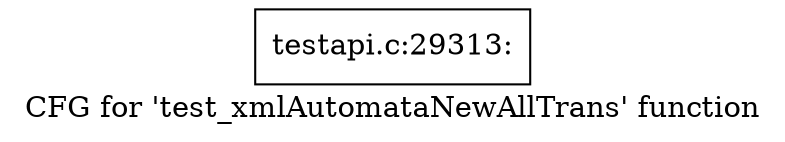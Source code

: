 digraph "CFG for 'test_xmlAutomataNewAllTrans' function" {
	label="CFG for 'test_xmlAutomataNewAllTrans' function";

	Node0x3799cb0 [shape=record,label="{testapi.c:29313:}"];
}
